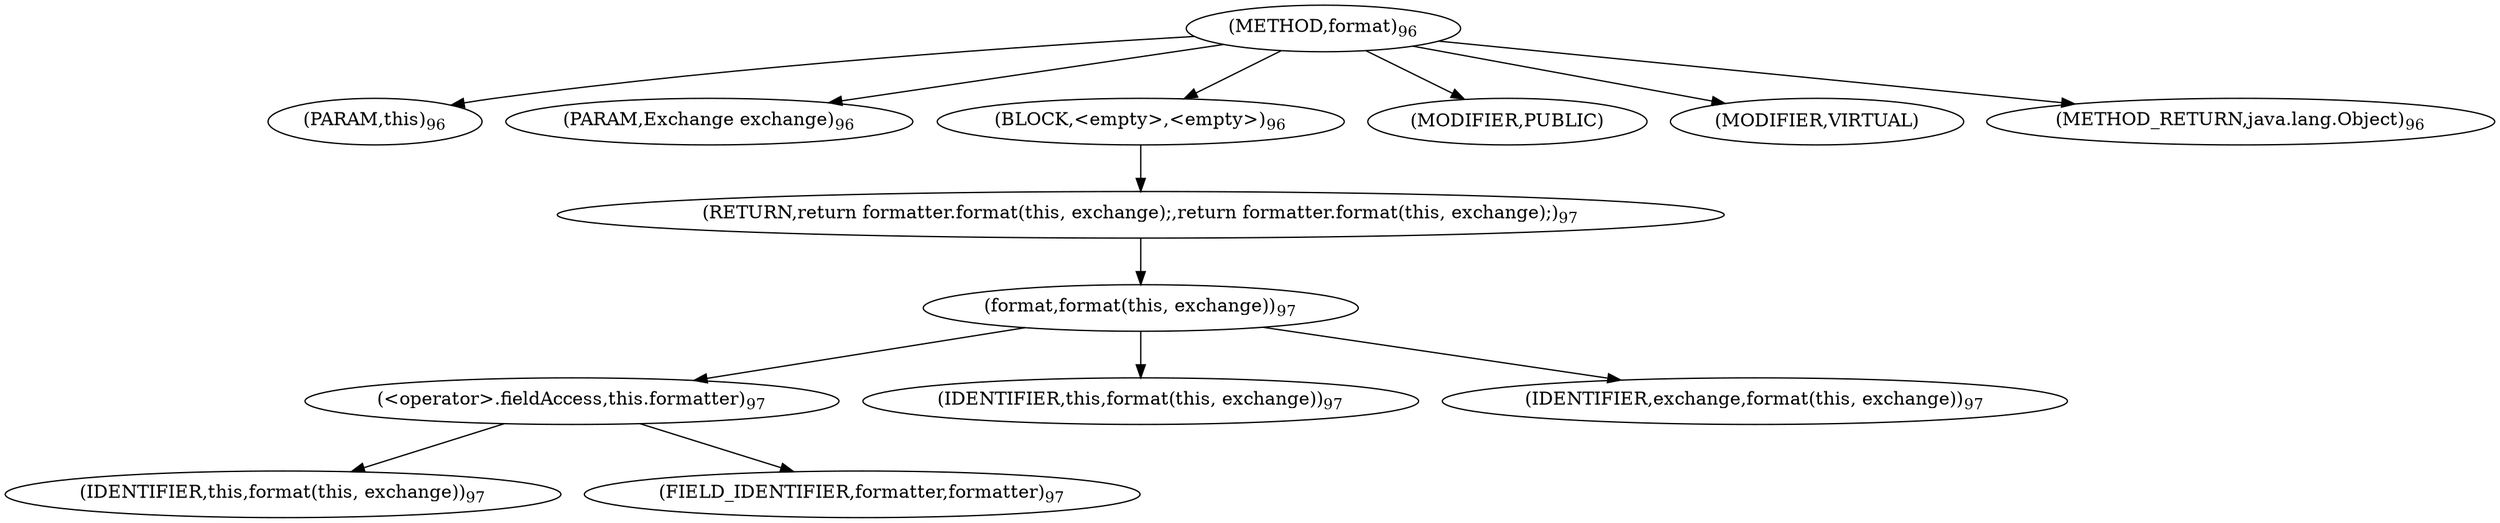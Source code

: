 digraph "format" {  
"229" [label = <(METHOD,format)<SUB>96</SUB>> ]
"25" [label = <(PARAM,this)<SUB>96</SUB>> ]
"230" [label = <(PARAM,Exchange exchange)<SUB>96</SUB>> ]
"231" [label = <(BLOCK,&lt;empty&gt;,&lt;empty&gt;)<SUB>96</SUB>> ]
"232" [label = <(RETURN,return formatter.format(this, exchange);,return formatter.format(this, exchange);)<SUB>97</SUB>> ]
"233" [label = <(format,format(this, exchange))<SUB>97</SUB>> ]
"234" [label = <(&lt;operator&gt;.fieldAccess,this.formatter)<SUB>97</SUB>> ]
"235" [label = <(IDENTIFIER,this,format(this, exchange))<SUB>97</SUB>> ]
"236" [label = <(FIELD_IDENTIFIER,formatter,formatter)<SUB>97</SUB>> ]
"24" [label = <(IDENTIFIER,this,format(this, exchange))<SUB>97</SUB>> ]
"237" [label = <(IDENTIFIER,exchange,format(this, exchange))<SUB>97</SUB>> ]
"238" [label = <(MODIFIER,PUBLIC)> ]
"239" [label = <(MODIFIER,VIRTUAL)> ]
"240" [label = <(METHOD_RETURN,java.lang.Object)<SUB>96</SUB>> ]
  "229" -> "25" 
  "229" -> "230" 
  "229" -> "231" 
  "229" -> "238" 
  "229" -> "239" 
  "229" -> "240" 
  "231" -> "232" 
  "232" -> "233" 
  "233" -> "234" 
  "233" -> "24" 
  "233" -> "237" 
  "234" -> "235" 
  "234" -> "236" 
}
